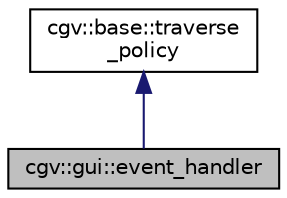digraph "cgv::gui::event_handler"
{
  bgcolor="transparent";
  edge [fontname="Helvetica",fontsize="10",labelfontname="Helvetica",labelfontsize="10"];
  node [fontname="Helvetica",fontsize="10",shape=record];
  Node1 [label="cgv::gui::event_handler",height=0.2,width=0.4,color="black", fillcolor="grey75", style="filled", fontcolor="black"];
  Node2 -> Node1 [dir="back",color="midnightblue",fontsize="10",style="solid",fontname="Helvetica"];
  Node2 [label="cgv::base::traverse\l_policy",height=0.2,width=0.4,color="black",URL="$a00056.html",tooltip="nodes should inherit from this policy class to allow selective tree traversals "];
}
